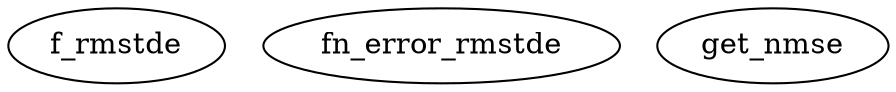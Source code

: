 /* Created by mdot for Matlab */
digraph m2html {

  f_rmstde [URL="f_rmstde.html"];
  fn_error_rmstde [URL="fn_error_rmstde.html"];
  get_nmse [URL="get_nmse.html"];
}